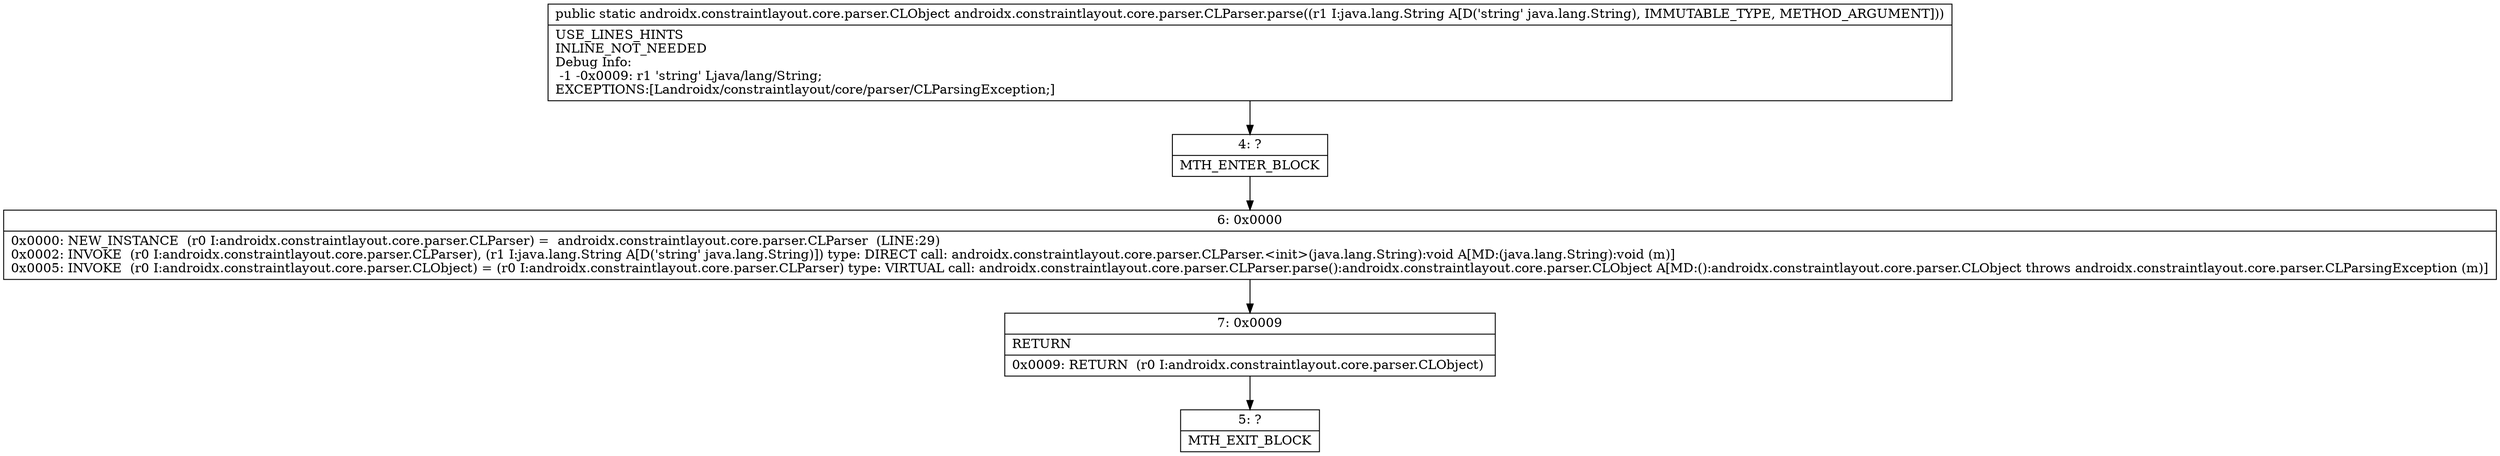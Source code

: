 digraph "CFG forandroidx.constraintlayout.core.parser.CLParser.parse(Ljava\/lang\/String;)Landroidx\/constraintlayout\/core\/parser\/CLObject;" {
Node_4 [shape=record,label="{4\:\ ?|MTH_ENTER_BLOCK\l}"];
Node_6 [shape=record,label="{6\:\ 0x0000|0x0000: NEW_INSTANCE  (r0 I:androidx.constraintlayout.core.parser.CLParser) =  androidx.constraintlayout.core.parser.CLParser  (LINE:29)\l0x0002: INVOKE  (r0 I:androidx.constraintlayout.core.parser.CLParser), (r1 I:java.lang.String A[D('string' java.lang.String)]) type: DIRECT call: androidx.constraintlayout.core.parser.CLParser.\<init\>(java.lang.String):void A[MD:(java.lang.String):void (m)]\l0x0005: INVOKE  (r0 I:androidx.constraintlayout.core.parser.CLObject) = (r0 I:androidx.constraintlayout.core.parser.CLParser) type: VIRTUAL call: androidx.constraintlayout.core.parser.CLParser.parse():androidx.constraintlayout.core.parser.CLObject A[MD:():androidx.constraintlayout.core.parser.CLObject throws androidx.constraintlayout.core.parser.CLParsingException (m)]\l}"];
Node_7 [shape=record,label="{7\:\ 0x0009|RETURN\l|0x0009: RETURN  (r0 I:androidx.constraintlayout.core.parser.CLObject) \l}"];
Node_5 [shape=record,label="{5\:\ ?|MTH_EXIT_BLOCK\l}"];
MethodNode[shape=record,label="{public static androidx.constraintlayout.core.parser.CLObject androidx.constraintlayout.core.parser.CLParser.parse((r1 I:java.lang.String A[D('string' java.lang.String), IMMUTABLE_TYPE, METHOD_ARGUMENT]))  | USE_LINES_HINTS\lINLINE_NOT_NEEDED\lDebug Info:\l  \-1 \-0x0009: r1 'string' Ljava\/lang\/String;\lEXCEPTIONS:[Landroidx\/constraintlayout\/core\/parser\/CLParsingException;]\l}"];
MethodNode -> Node_4;Node_4 -> Node_6;
Node_6 -> Node_7;
Node_7 -> Node_5;
}

